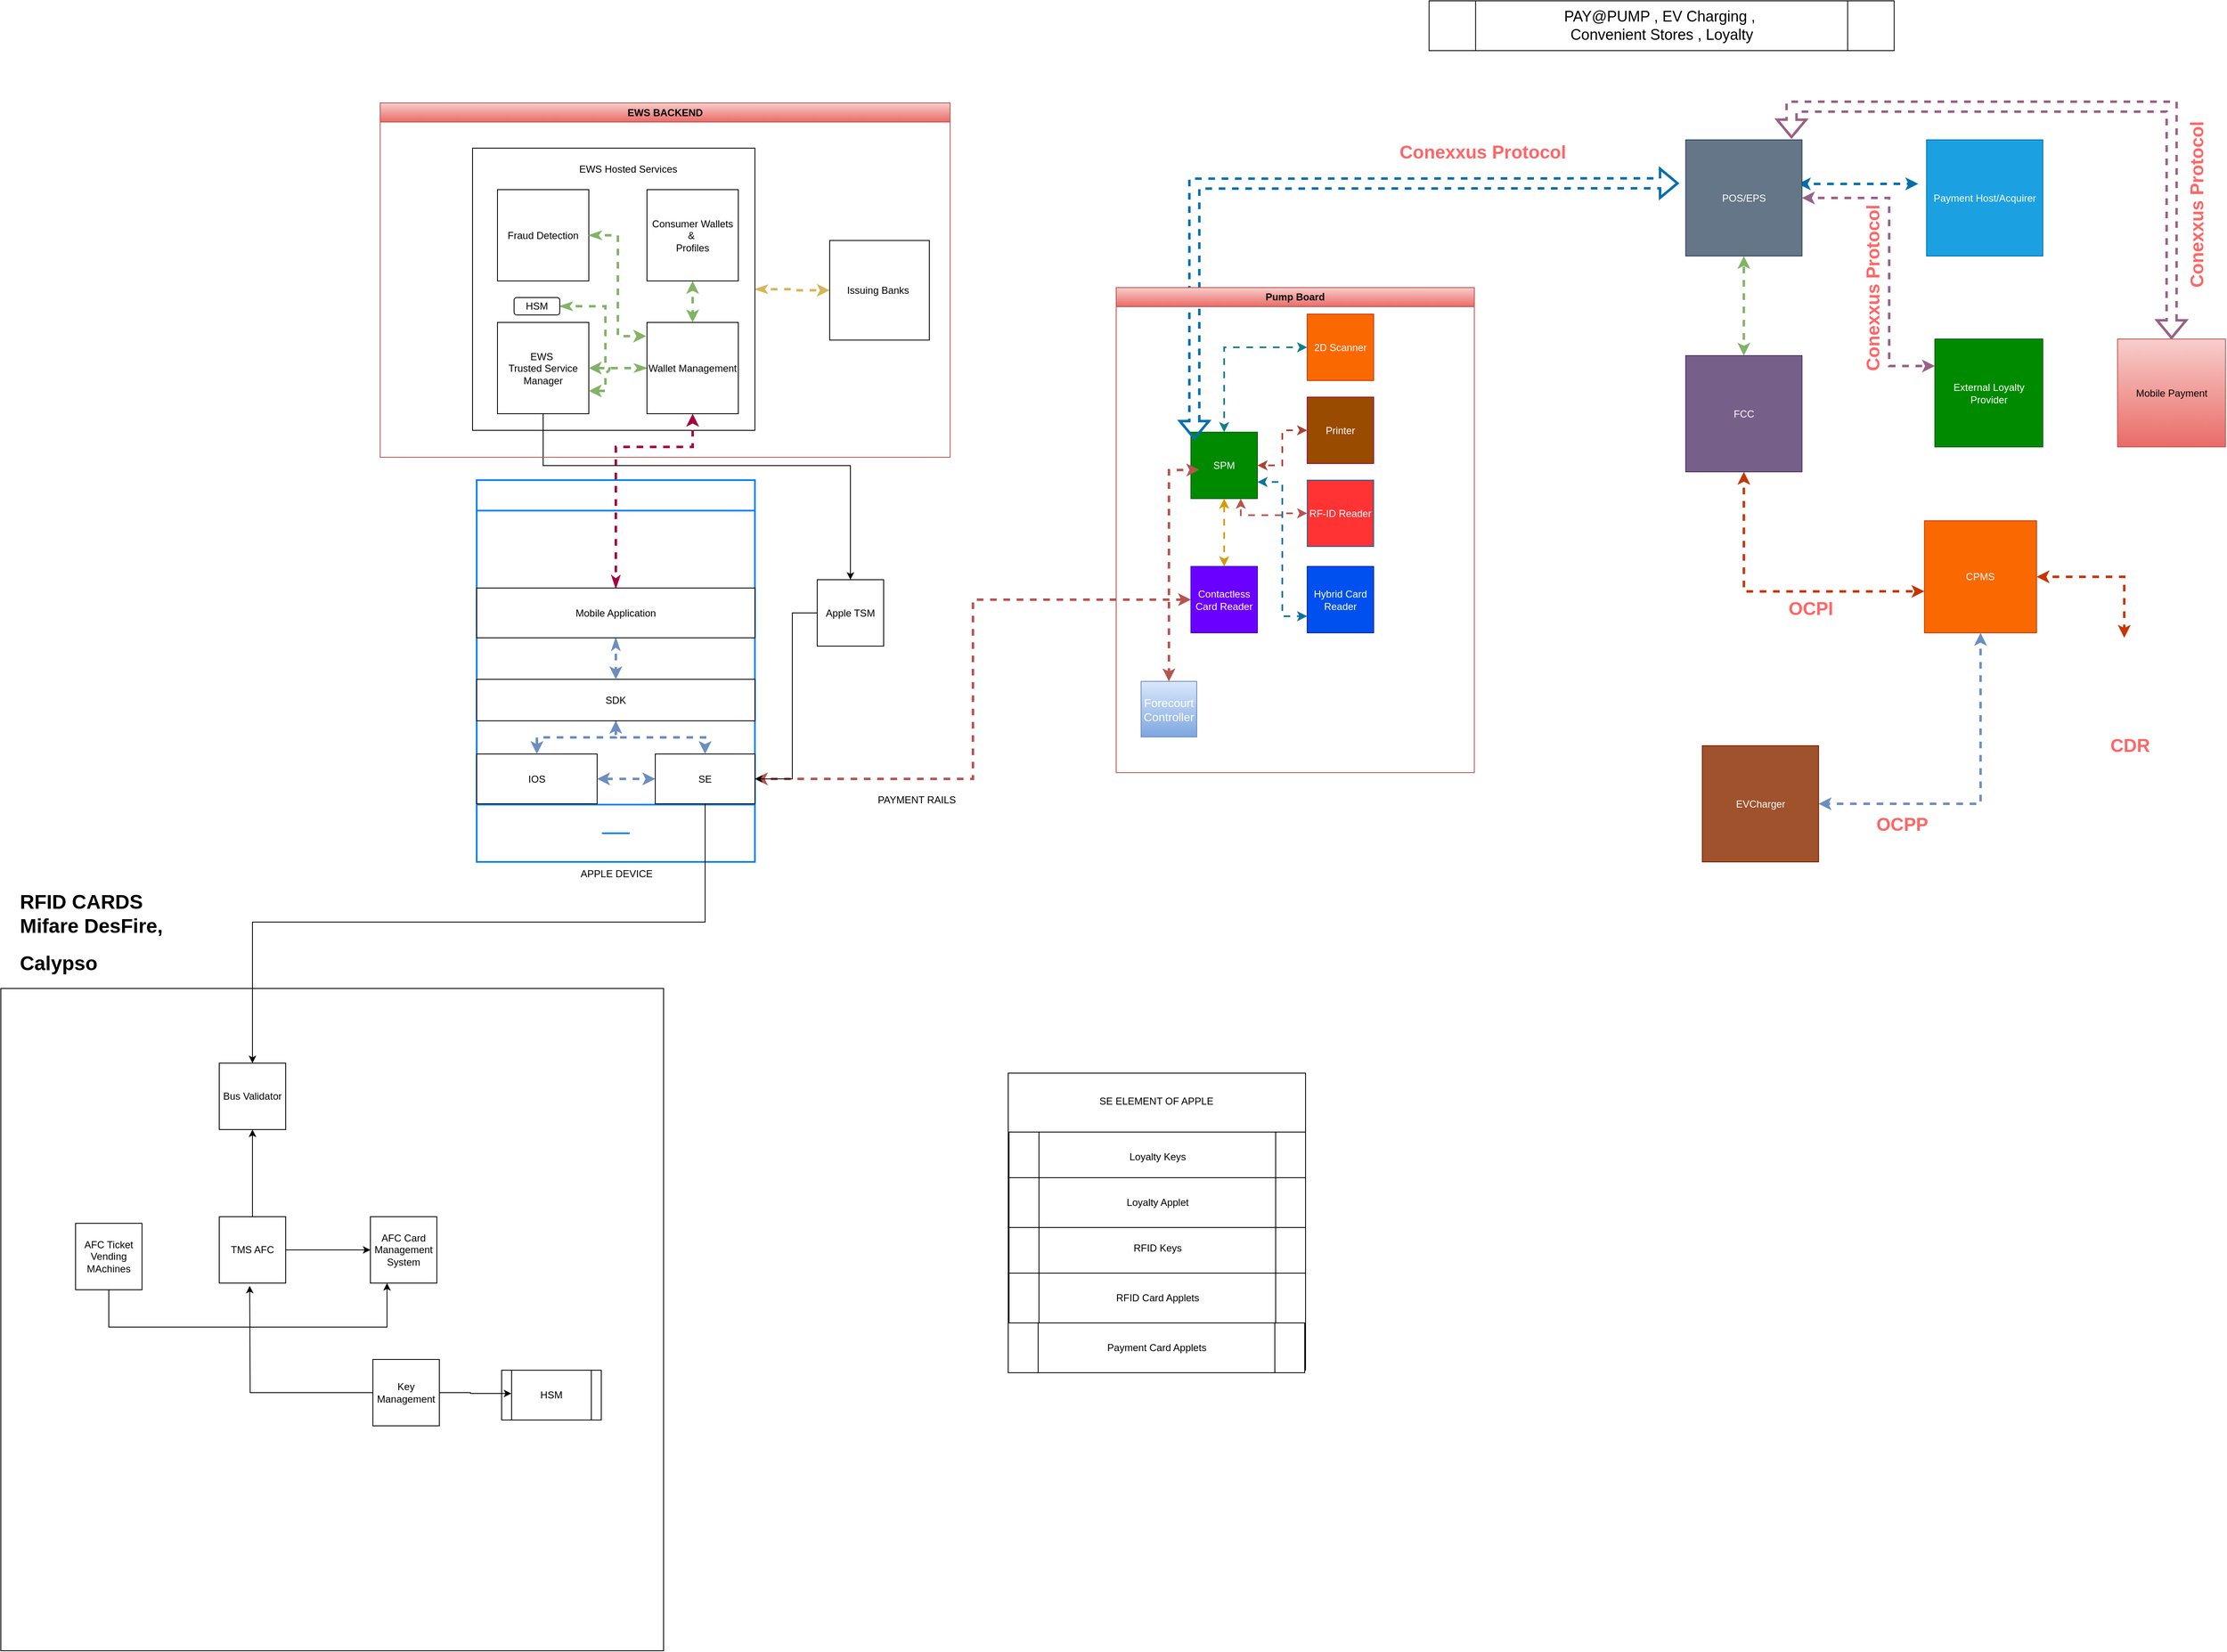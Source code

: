 <mxfile version="24.7.17">
  <diagram name="Page-1" id="b392NZ7xWNutharsrv_u">
    <mxGraphModel dx="4548" dy="1548" grid="0" gridSize="10" guides="1" tooltips="1" connect="1" arrows="1" fold="1" page="0" pageScale="1" pageWidth="850" pageHeight="1100" math="0" shadow="0">
      <root>
        <mxCell id="0" />
        <mxCell id="1" parent="0" />
        <mxCell id="jf5I7HkN9PbyXn5ZmQ9L-272" value="" style="whiteSpace=wrap;html=1;aspect=fixed;" vertex="1" parent="1">
          <mxGeometry x="-813" y="1490" width="798" height="798" as="geometry" />
        </mxCell>
        <mxCell id="jf5I7HkN9PbyXn5ZmQ9L-95" style="edgeStyle=orthogonalEdgeStyle;rounded=0;orthogonalLoop=1;jettySize=auto;html=1;entryX=0;entryY=0.75;entryDx=0;entryDy=0;fillColor=#b1ddf0;strokeColor=#10739e;exitX=1;exitY=0.75;exitDx=0;exitDy=0;startArrow=classic;startFill=1;strokeWidth=2;flowAnimation=1;" edge="1" parent="1" source="jf5I7HkN9PbyXn5ZmQ9L-96" target="jf5I7HkN9PbyXn5ZmQ9L-103">
          <mxGeometry relative="1" as="geometry" />
        </mxCell>
        <mxCell id="jf5I7HkN9PbyXn5ZmQ9L-96" value="SPM" style="whiteSpace=wrap;html=1;aspect=fixed;fillColor=#008a00;fontColor=#ffffff;strokeColor=#005700;" vertex="1" parent="1">
          <mxGeometry x="620" y="819.75" width="80" height="80" as="geometry" />
        </mxCell>
        <mxCell id="jf5I7HkN9PbyXn5ZmQ9L-97" style="edgeStyle=orthogonalEdgeStyle;rounded=0;orthogonalLoop=1;jettySize=auto;html=1;fillColor=#fad9d5;strokeColor=#ae4132;startArrow=classic;startFill=1;strokeWidth=2;flowAnimation=1;" edge="1" parent="1" source="jf5I7HkN9PbyXn5ZmQ9L-98" target="jf5I7HkN9PbyXn5ZmQ9L-96">
          <mxGeometry relative="1" as="geometry" />
        </mxCell>
        <mxCell id="jf5I7HkN9PbyXn5ZmQ9L-98" value="Printer" style="whiteSpace=wrap;html=1;aspect=fixed;fillColor=#994C00;strokeColor=#A50040;fontColor=#ffffff;" vertex="1" parent="1">
          <mxGeometry x="760" y="777.5" width="80" height="80" as="geometry" />
        </mxCell>
        <mxCell id="jf5I7HkN9PbyXn5ZmQ9L-99" style="edgeStyle=orthogonalEdgeStyle;rounded=0;orthogonalLoop=1;jettySize=auto;html=1;entryX=0.5;entryY=0;entryDx=0;entryDy=0;fillColor=#b0e3e6;strokeColor=#0e8088;strokeWidth=2;flowAnimation=1;startArrow=classic;startFill=1;" edge="1" parent="1" source="jf5I7HkN9PbyXn5ZmQ9L-100" target="jf5I7HkN9PbyXn5ZmQ9L-96">
          <mxGeometry relative="1" as="geometry" />
        </mxCell>
        <mxCell id="jf5I7HkN9PbyXn5ZmQ9L-100" value="&lt;font color=&quot;#ffffff&quot;&gt;2D Scanner&lt;/font&gt;" style="whiteSpace=wrap;html=1;aspect=fixed;fillColor=#fa6800;strokeColor=#C73500;fontColor=#000000;" vertex="1" parent="1">
          <mxGeometry x="760" y="677.5" width="80" height="80" as="geometry" />
        </mxCell>
        <mxCell id="jf5I7HkN9PbyXn5ZmQ9L-101" style="edgeStyle=orthogonalEdgeStyle;rounded=0;orthogonalLoop=1;jettySize=auto;html=1;entryX=0.75;entryY=1;entryDx=0;entryDy=0;fillColor=#f8cecc;strokeColor=#b85450;startArrow=classic;startFill=1;strokeWidth=2;flowAnimation=1;" edge="1" parent="1" source="jf5I7HkN9PbyXn5ZmQ9L-102" target="jf5I7HkN9PbyXn5ZmQ9L-96">
          <mxGeometry relative="1" as="geometry" />
        </mxCell>
        <mxCell id="jf5I7HkN9PbyXn5ZmQ9L-102" value="RF-ID Reader" style="whiteSpace=wrap;html=1;aspect=fixed;fillColor=#FF3333;strokeColor=#006EAF;fontColor=#ffffff;" vertex="1" parent="1">
          <mxGeometry x="760" y="877.5" width="80" height="80" as="geometry" />
        </mxCell>
        <mxCell id="jf5I7HkN9PbyXn5ZmQ9L-103" value="Hybrid Card Reader" style="whiteSpace=wrap;html=1;aspect=fixed;fillColor=#0050ef;strokeColor=#001DBC;fontColor=#ffffff;" vertex="1" parent="1">
          <mxGeometry x="760" y="981.5" width="80" height="80" as="geometry" />
        </mxCell>
        <mxCell id="jf5I7HkN9PbyXn5ZmQ9L-104" style="edgeStyle=orthogonalEdgeStyle;rounded=0;orthogonalLoop=1;jettySize=auto;html=1;entryX=0.5;entryY=1;entryDx=0;entryDy=0;fillColor=#ffe6cc;strokeColor=#d79b00;startArrow=classic;startFill=1;strokeWidth=2;flowAnimation=1;" edge="1" parent="1" source="jf5I7HkN9PbyXn5ZmQ9L-105" target="jf5I7HkN9PbyXn5ZmQ9L-96">
          <mxGeometry relative="1" as="geometry" />
        </mxCell>
        <mxCell id="jf5I7HkN9PbyXn5ZmQ9L-105" value="Contactless Card Reader" style="whiteSpace=wrap;html=1;aspect=fixed;fillColor=#6a00ff;strokeColor=#3700CC;fontColor=#ffffff;" vertex="1" parent="1">
          <mxGeometry x="620" y="981.5" width="80" height="80" as="geometry" />
        </mxCell>
        <mxCell id="jf5I7HkN9PbyXn5ZmQ9L-106" style="edgeStyle=orthogonalEdgeStyle;rounded=0;orthogonalLoop=1;jettySize=auto;html=1;entryX=0.051;entryY=0.114;entryDx=0;entryDy=0;entryPerimeter=0;fillColor=none;strokeColor=#006EAF;strokeWidth=3;flowAnimation=1;startArrow=classic;startFill=1;shape=flexArrow;" edge="1" parent="1" target="jf5I7HkN9PbyXn5ZmQ9L-96">
          <mxGeometry relative="1" as="geometry">
            <mxPoint x="1207.33" y="519.833" as="sourcePoint" />
          </mxGeometry>
        </mxCell>
        <mxCell id="jf5I7HkN9PbyXn5ZmQ9L-107" style="edgeStyle=orthogonalEdgeStyle;rounded=0;orthogonalLoop=1;jettySize=auto;html=1;exitX=0.965;exitY=0.379;exitDx=0;exitDy=0;exitPerimeter=0;fillColor=#1ba1e2;strokeColor=#006EAF;strokeWidth=3;flowAnimation=1;startArrow=classic;startFill=1;" edge="1" parent="1" source="jf5I7HkN9PbyXn5ZmQ9L-112">
          <mxGeometry relative="1" as="geometry">
            <mxPoint x="1495.75" y="520.5" as="targetPoint" />
          </mxGeometry>
        </mxCell>
        <mxCell id="jf5I7HkN9PbyXn5ZmQ9L-109" style="edgeStyle=orthogonalEdgeStyle;rounded=0;orthogonalLoop=1;jettySize=auto;html=1;entryX=0;entryY=0.75;entryDx=0;entryDy=0;strokeWidth=3;startArrow=classic;startFill=1;flowAnimation=1;shape=link;strokeColor=none;" edge="1" parent="1" source="jf5I7HkN9PbyXn5ZmQ9L-131" target="jf5I7HkN9PbyXn5ZmQ9L-115">
          <mxGeometry relative="1" as="geometry" />
        </mxCell>
        <mxCell id="jf5I7HkN9PbyXn5ZmQ9L-110" style="edgeStyle=orthogonalEdgeStyle;rounded=0;orthogonalLoop=1;jettySize=auto;html=1;entryX=0.5;entryY=0;entryDx=0;entryDy=0;startArrow=classic;startFill=1;strokeWidth=3;fillColor=none;gradientColor=#d5739d;strokeColor=#996185;flowAnimation=1;exitX=0.91;exitY=-0.013;exitDx=0;exitDy=0;exitPerimeter=0;shape=flexArrow;" edge="1" parent="1" source="jf5I7HkN9PbyXn5ZmQ9L-112" target="jf5I7HkN9PbyXn5ZmQ9L-128">
          <mxGeometry relative="1" as="geometry">
            <mxPoint x="1365.75" y="457.5" as="sourcePoint" />
            <Array as="points">
              <mxPoint x="1342.75" y="427.5" />
              <mxPoint x="1800.75" y="427.5" />
            </Array>
          </mxGeometry>
        </mxCell>
        <mxCell id="jf5I7HkN9PbyXn5ZmQ9L-111" style="edgeStyle=orthogonalEdgeStyle;rounded=0;orthogonalLoop=1;jettySize=auto;html=1;entryX=0;entryY=0.25;entryDx=0;entryDy=0;startArrow=classic;startFill=1;fillColor=#e6d0de;gradientColor=#d5739d;strokeColor=#996185;strokeWidth=3;flowAnimation=1;" edge="1" parent="1" source="jf5I7HkN9PbyXn5ZmQ9L-112" target="jf5I7HkN9PbyXn5ZmQ9L-115">
          <mxGeometry relative="1" as="geometry">
            <Array as="points">
              <mxPoint x="1460.75" y="537.5" />
              <mxPoint x="1460.75" y="740.5" />
            </Array>
          </mxGeometry>
        </mxCell>
        <mxCell id="jf5I7HkN9PbyXn5ZmQ9L-112" value="POS/EPS" style="whiteSpace=wrap;html=1;aspect=fixed;fillColor=#647687;fontColor=#ffffff;strokeColor=#314354;" vertex="1" parent="1">
          <mxGeometry x="1215.75" y="467.5" width="140" height="140" as="geometry" />
        </mxCell>
        <mxCell id="jf5I7HkN9PbyXn5ZmQ9L-113" value="&lt;b style=&quot;font-size: 22px;&quot;&gt;&lt;font style=&quot;font-size: 22px;&quot; color=&quot;#ff6666&quot;&gt;Conexxus Protocol&lt;/font&gt;&lt;/b&gt;" style="text;html=1;align=center;verticalAlign=middle;whiteSpace=wrap;rounded=0;fontSize=22;" vertex="1" parent="1">
          <mxGeometry x="837.25" y="467.5" width="268.5" height="30" as="geometry" />
        </mxCell>
        <mxCell id="jf5I7HkN9PbyXn5ZmQ9L-114" value="Payment Host/Acquirer" style="whiteSpace=wrap;html=1;aspect=fixed;fillColor=#1ba1e2;fontColor=#ffffff;strokeColor=#006EAF;" vertex="1" parent="1">
          <mxGeometry x="1505.75" y="467.5" width="140" height="140" as="geometry" />
        </mxCell>
        <mxCell id="jf5I7HkN9PbyXn5ZmQ9L-115" value="External Loyalty Provider" style="whiteSpace=wrap;html=1;aspect=fixed;fillColor=#008a00;fontColor=#ffffff;strokeColor=#005700;" vertex="1" parent="1">
          <mxGeometry x="1515.75" y="707.5" width="130" height="130" as="geometry" />
        </mxCell>
        <mxCell id="jf5I7HkN9PbyXn5ZmQ9L-116" style="edgeStyle=orthogonalEdgeStyle;rounded=0;orthogonalLoop=1;jettySize=auto;html=1;startArrow=classic;startFill=1;fillColor=#d5e8d4;strokeColor=#82b366;flowAnimation=1;strokeWidth=3;gradientColor=#97d077;" edge="1" parent="1" source="jf5I7HkN9PbyXn5ZmQ9L-117" target="jf5I7HkN9PbyXn5ZmQ9L-112">
          <mxGeometry relative="1" as="geometry" />
        </mxCell>
        <mxCell id="jf5I7HkN9PbyXn5ZmQ9L-117" value="FCC" style="whiteSpace=wrap;html=1;aspect=fixed;fillColor=#76608a;fontColor=#ffffff;strokeColor=#432D57;" vertex="1" parent="1">
          <mxGeometry x="1215.75" y="727.5" width="140" height="140" as="geometry" />
        </mxCell>
        <mxCell id="jf5I7HkN9PbyXn5ZmQ9L-118" style="edgeStyle=orthogonalEdgeStyle;rounded=0;orthogonalLoop=1;jettySize=auto;html=1;entryX=1;entryY=0.5;entryDx=0;entryDy=0;exitX=0.5;exitY=1;exitDx=0;exitDy=0;startArrow=classic;startFill=1;flowAnimation=1;strokeWidth=3;fillColor=#dae8fc;gradientColor=#7ea6e0;strokeColor=#6c8ebf;" edge="1" parent="1" source="jf5I7HkN9PbyXn5ZmQ9L-119" target="jf5I7HkN9PbyXn5ZmQ9L-125">
          <mxGeometry relative="1" as="geometry" />
        </mxCell>
        <mxCell id="jf5I7HkN9PbyXn5ZmQ9L-119" value="&lt;font color=&quot;#ffffff&quot;&gt;CPMS&lt;/font&gt;" style="whiteSpace=wrap;html=1;aspect=fixed;fillColor=#fa6800;fontColor=#000000;strokeColor=#C73500;" vertex="1" parent="1">
          <mxGeometry x="1503.25" y="926.5" width="135" height="135" as="geometry" />
        </mxCell>
        <mxCell id="jf5I7HkN9PbyXn5ZmQ9L-120" style="edgeStyle=orthogonalEdgeStyle;rounded=0;orthogonalLoop=1;jettySize=auto;html=1;entryX=-0.001;entryY=0.63;entryDx=0;entryDy=0;entryPerimeter=0;exitX=0.5;exitY=1;exitDx=0;exitDy=0;fillColor=#fa6800;strokeColor=#C73500;strokeWidth=3;startArrow=classic;startFill=1;flowAnimation=1;" edge="1" parent="1" source="jf5I7HkN9PbyXn5ZmQ9L-117" target="jf5I7HkN9PbyXn5ZmQ9L-119">
          <mxGeometry relative="1" as="geometry" />
        </mxCell>
        <mxCell id="jf5I7HkN9PbyXn5ZmQ9L-121" value="&lt;b style=&quot;font-size: 22px;&quot;&gt;&lt;font style=&quot;font-size: 22px;&quot; color=&quot;#ff6666&quot;&gt;OCPI&lt;/font&gt;&lt;/b&gt;" style="text;html=1;align=center;verticalAlign=middle;whiteSpace=wrap;rounded=0;fontSize=22;" vertex="1" parent="1">
          <mxGeometry x="1265.75" y="1017.5" width="201" height="30" as="geometry" />
        </mxCell>
        <mxCell id="jf5I7HkN9PbyXn5ZmQ9L-122" value="" style="shape=image;verticalLabelPosition=bottom;labelBackgroundColor=default;verticalAlign=top;aspect=fixed;imageAspect=0;image=https://cdn3d.iconscout.com/3d/premium/thumb/sql-3d-icon-download-in-png-blend-fbx-gltf-file-formats--database-storage-data-cloud-servers-programming-pack-website-development-icons-8000482.png?f=webp;" vertex="1" parent="1">
          <mxGeometry x="1695.75" y="1067.5" width="96" height="96" as="geometry" />
        </mxCell>
        <mxCell id="jf5I7HkN9PbyXn5ZmQ9L-123" style="edgeStyle=orthogonalEdgeStyle;rounded=0;orthogonalLoop=1;jettySize=auto;html=1;exitX=1;exitY=0.5;exitDx=0;exitDy=0;fillColor=#fa6800;strokeColor=#C73500;strokeWidth=3;startArrow=classic;startFill=1;flowAnimation=1;" edge="1" parent="1" source="jf5I7HkN9PbyXn5ZmQ9L-119" target="jf5I7HkN9PbyXn5ZmQ9L-122">
          <mxGeometry relative="1" as="geometry">
            <mxPoint x="1295.75" y="877.5" as="sourcePoint" />
            <mxPoint x="1512.75" y="1021.5" as="targetPoint" />
          </mxGeometry>
        </mxCell>
        <mxCell id="jf5I7HkN9PbyXn5ZmQ9L-124" value="&lt;b style=&quot;font-size: 22px;&quot;&gt;&lt;font style=&quot;font-size: 22px;&quot; color=&quot;#ff6666&quot;&gt;CDR&lt;/font&gt;&lt;/b&gt;" style="text;html=1;align=center;verticalAlign=middle;whiteSpace=wrap;rounded=0;fontSize=22;" vertex="1" parent="1">
          <mxGeometry x="1705.75" y="1177.5" width="90" height="40" as="geometry" />
        </mxCell>
        <mxCell id="jf5I7HkN9PbyXn5ZmQ9L-125" value="EVCharger" style="whiteSpace=wrap;html=1;aspect=fixed;fillColor=#a0522d;fontColor=#ffffff;strokeColor=#6D1F00;" vertex="1" parent="1">
          <mxGeometry x="1235.75" y="1197.5" width="140" height="140" as="geometry" />
        </mxCell>
        <mxCell id="jf5I7HkN9PbyXn5ZmQ9L-126" value="&lt;b style=&quot;font-size: 22px;&quot;&gt;&lt;font style=&quot;font-size: 22px;&quot; color=&quot;#ff6666&quot;&gt;OCPP&lt;/font&gt;&lt;/b&gt;" style="text;html=1;align=center;verticalAlign=middle;whiteSpace=wrap;rounded=0;fontSize=22;" vertex="1" parent="1">
          <mxGeometry x="1375.75" y="1277.5" width="201" height="30" as="geometry" />
        </mxCell>
        <mxCell id="jf5I7HkN9PbyXn5ZmQ9L-128" value="Mobile Payment" style="whiteSpace=wrap;html=1;aspect=fixed;fillColor=#f8cecc;strokeColor=#b85450;gradientColor=#ea6b66;" vertex="1" parent="1">
          <mxGeometry x="1735.75" y="707.5" width="130" height="130" as="geometry" />
        </mxCell>
        <mxCell id="jf5I7HkN9PbyXn5ZmQ9L-129" value="&lt;b style=&quot;font-size: 22px;&quot;&gt;&lt;font style=&quot;font-size: 22px;&quot; color=&quot;#ff6666&quot;&gt;Conexxus Protocol&lt;/font&gt;&lt;/b&gt;" style="text;html=1;align=center;verticalAlign=middle;whiteSpace=wrap;rounded=0;rotation=-90;fontSize=22;" vertex="1" parent="1">
          <mxGeometry x="1705.75" y="530.5" width="251" height="30" as="geometry" />
        </mxCell>
        <mxCell id="jf5I7HkN9PbyXn5ZmQ9L-130" value="" style="edgeStyle=orthogonalEdgeStyle;rounded=0;orthogonalLoop=1;jettySize=auto;html=1;entryX=0;entryY=0.75;entryDx=0;entryDy=0;strokeWidth=3;startArrow=classic;startFill=1;flowAnimation=1;shape=link;strokeColor=none;" edge="1" parent="1" source="jf5I7HkN9PbyXn5ZmQ9L-112" target="jf5I7HkN9PbyXn5ZmQ9L-131">
          <mxGeometry relative="1" as="geometry">
            <mxPoint x="1355.75" y="537.5" as="sourcePoint" />
            <mxPoint x="1515.75" y="805.5" as="targetPoint" />
          </mxGeometry>
        </mxCell>
        <mxCell id="jf5I7HkN9PbyXn5ZmQ9L-131" value="&lt;b style=&quot;font-size: 22px;&quot;&gt;&lt;font style=&quot;font-size: 22px;&quot; color=&quot;#ff6666&quot;&gt;Conexxus Protocol&lt;/font&gt;&lt;/b&gt;" style="text;html=1;align=center;verticalAlign=middle;whiteSpace=wrap;rounded=0;rotation=-90;fontSize=22;" vertex="1" parent="1">
          <mxGeometry x="1301.25" y="630.5" width="280" height="30" as="geometry" />
        </mxCell>
        <mxCell id="jf5I7HkN9PbyXn5ZmQ9L-134" value="Pump Board" style="swimlane;whiteSpace=wrap;html=1;fillColor=#f8cecc;gradientColor=#ea6b66;strokeColor=#b85450;" vertex="1" parent="1">
          <mxGeometry x="530" y="645.5" width="431.25" height="584.5" as="geometry" />
        </mxCell>
        <mxCell id="jf5I7HkN9PbyXn5ZmQ9L-135" style="edgeStyle=orthogonalEdgeStyle;rounded=0;orthogonalLoop=1;jettySize=auto;html=1;entryX=0.5;entryY=0;entryDx=0;entryDy=0;startArrow=classic;startFill=1;strokeWidth=2;flowAnimation=1;" edge="1" parent="jf5I7HkN9PbyXn5ZmQ9L-134" target="jf5I7HkN9PbyXn5ZmQ9L-137">
          <mxGeometry relative="1" as="geometry">
            <mxPoint x="218.769" y="140.0" as="sourcePoint" />
          </mxGeometry>
        </mxCell>
        <mxCell id="jf5I7HkN9PbyXn5ZmQ9L-141" value="&lt;font color=&quot;#ffffff&quot; style=&quot;font-size: 14px;&quot;&gt;Forecourt Controller&lt;/font&gt;" style="whiteSpace=wrap;html=1;aspect=fixed;fillColor=#dae8fc;gradientColor=#7ea6e0;strokeColor=#6c8ebf;" vertex="1" parent="jf5I7HkN9PbyXn5ZmQ9L-134">
          <mxGeometry x="30" y="474.5" width="67" height="67" as="geometry" />
        </mxCell>
        <mxCell id="jf5I7HkN9PbyXn5ZmQ9L-142" style="edgeStyle=orthogonalEdgeStyle;rounded=0;orthogonalLoop=1;jettySize=auto;html=1;entryX=0.5;entryY=0;entryDx=0;entryDy=0;startArrow=classic;startFill=1;strokeWidth=3;fillColor=#f8cecc;gradientColor=#ea6b66;strokeColor=#b85450;flowAnimation=1;" edge="1" parent="1" target="jf5I7HkN9PbyXn5ZmQ9L-141">
          <mxGeometry relative="1" as="geometry">
            <mxPoint x="630" y="865" as="sourcePoint" />
          </mxGeometry>
        </mxCell>
        <mxCell id="jf5I7HkN9PbyXn5ZmQ9L-148" value="&lt;span style=&quot;font-size: 18px;&quot;&gt;PAY@PUMP , EV Charging ,&amp;nbsp;&lt;/span&gt;&lt;div&gt;&lt;span style=&quot;font-size: 18px;&quot;&gt;Convenient Stores , Loyalty&lt;/span&gt;&lt;/div&gt;" style="shape=process;whiteSpace=wrap;html=1;backgroundOutline=1;" vertex="1" parent="1">
          <mxGeometry x="906.75" y="300" width="560" height="60" as="geometry" />
        </mxCell>
        <mxCell id="jf5I7HkN9PbyXn5ZmQ9L-207" style="edgeStyle=orthogonalEdgeStyle;rounded=0;orthogonalLoop=1;jettySize=auto;html=1;entryX=0;entryY=0.5;entryDx=0;entryDy=0;startArrow=classicThin;startFill=1;fillColor=#fff2cc;gradientColor=#ffd966;strokeColor=#d6b656;strokeWidth=3;flowAnimation=1;" edge="1" parent="1" source="jf5I7HkN9PbyXn5ZmQ9L-208" target="jf5I7HkN9PbyXn5ZmQ9L-221">
          <mxGeometry relative="1" as="geometry" />
        </mxCell>
        <mxCell id="jf5I7HkN9PbyXn5ZmQ9L-208" value="" style="whiteSpace=wrap;html=1;aspect=fixed;" vertex="1" parent="1">
          <mxGeometry x="-245" y="477.5" width="340" height="340" as="geometry" />
        </mxCell>
        <mxCell id="jf5I7HkN9PbyXn5ZmQ9L-209" value="APPLE DEVICE" style="html=1;verticalLabelPosition=bottom;align=center;labelBackgroundColor=#ffffff;verticalAlign=top;strokeWidth=2;strokeColor=#0080F0;shadow=0;dashed=0;shape=mxgraph.ios7.icons.smartphone;" vertex="1" parent="1">
          <mxGeometry x="-240" y="877.5" width="335" height="460" as="geometry" />
        </mxCell>
        <mxCell id="jf5I7HkN9PbyXn5ZmQ9L-210" value="IOS" style="rounded=0;whiteSpace=wrap;html=1;" vertex="1" parent="1">
          <mxGeometry x="-240" y="1207.5" width="145" height="60" as="geometry" />
        </mxCell>
        <mxCell id="jf5I7HkN9PbyXn5ZmQ9L-211" style="edgeStyle=orthogonalEdgeStyle;rounded=0;orthogonalLoop=1;jettySize=auto;html=1;startArrow=classic;startFill=1;flowAnimation=1;fillColor=#dae8fc;strokeColor=#6c8ebf;strokeWidth=3;" edge="1" parent="1" source="jf5I7HkN9PbyXn5ZmQ9L-212" target="jf5I7HkN9PbyXn5ZmQ9L-210">
          <mxGeometry relative="1" as="geometry" />
        </mxCell>
        <mxCell id="jf5I7HkN9PbyXn5ZmQ9L-232" style="edgeStyle=orthogonalEdgeStyle;rounded=0;orthogonalLoop=1;jettySize=auto;html=1;entryX=0;entryY=0.5;entryDx=0;entryDy=0;startArrow=classic;startFill=1;strokeWidth=3;fillColor=#f8cecc;strokeColor=#b85450;flowAnimation=1;" edge="1" parent="1" source="jf5I7HkN9PbyXn5ZmQ9L-212" target="jf5I7HkN9PbyXn5ZmQ9L-105">
          <mxGeometry relative="1" as="geometry" />
        </mxCell>
        <mxCell id="jf5I7HkN9PbyXn5ZmQ9L-237" style="edgeStyle=orthogonalEdgeStyle;rounded=0;orthogonalLoop=1;jettySize=auto;html=1;entryX=0.5;entryY=0;entryDx=0;entryDy=0;" edge="1" parent="1" source="jf5I7HkN9PbyXn5ZmQ9L-212" target="jf5I7HkN9PbyXn5ZmQ9L-236">
          <mxGeometry relative="1" as="geometry">
            <Array as="points">
              <mxPoint x="35" y="1410" />
              <mxPoint x="-510" y="1410" />
            </Array>
          </mxGeometry>
        </mxCell>
        <mxCell id="jf5I7HkN9PbyXn5ZmQ9L-212" value="SE" style="rounded=0;whiteSpace=wrap;html=1;" vertex="1" parent="1">
          <mxGeometry x="-25" y="1207.5" width="120" height="60" as="geometry" />
        </mxCell>
        <mxCell id="jf5I7HkN9PbyXn5ZmQ9L-213" style="edgeStyle=orthogonalEdgeStyle;rounded=0;orthogonalLoop=1;jettySize=auto;html=1;entryX=0.5;entryY=0;entryDx=0;entryDy=0;flowAnimation=1;fillColor=#dae8fc;strokeColor=#6c8ebf;strokeWidth=3;" edge="1" parent="1" source="jf5I7HkN9PbyXn5ZmQ9L-214" target="jf5I7HkN9PbyXn5ZmQ9L-212">
          <mxGeometry relative="1" as="geometry" />
        </mxCell>
        <mxCell id="jf5I7HkN9PbyXn5ZmQ9L-214" value="SDK" style="rounded=0;whiteSpace=wrap;html=1;" vertex="1" parent="1">
          <mxGeometry x="-240" y="1117.5" width="335" height="50" as="geometry" />
        </mxCell>
        <mxCell id="jf5I7HkN9PbyXn5ZmQ9L-215" style="edgeStyle=orthogonalEdgeStyle;rounded=0;orthogonalLoop=1;jettySize=auto;html=1;exitX=0.5;exitY=1;exitDx=0;exitDy=0;startArrow=classic;startFill=1;flowAnimation=1;strokeWidth=3;fillColor=#dae8fc;strokeColor=#6c8ebf;" edge="1" parent="1" source="jf5I7HkN9PbyXn5ZmQ9L-214" target="jf5I7HkN9PbyXn5ZmQ9L-210">
          <mxGeometry relative="1" as="geometry">
            <mxPoint x="-62" y="1187.5" as="sourcePoint" />
            <mxPoint x="45" y="1217.5" as="targetPoint" />
          </mxGeometry>
        </mxCell>
        <mxCell id="jf5I7HkN9PbyXn5ZmQ9L-216" style="edgeStyle=orthogonalEdgeStyle;rounded=0;orthogonalLoop=1;jettySize=auto;html=1;entryX=0.5;entryY=0;entryDx=0;entryDy=0;startArrow=classicThin;startFill=1;flowAnimation=1;fillColor=#dae8fc;strokeColor=#6c8ebf;strokeWidth=3;" edge="1" parent="1" source="jf5I7HkN9PbyXn5ZmQ9L-218" target="jf5I7HkN9PbyXn5ZmQ9L-214">
          <mxGeometry relative="1" as="geometry" />
        </mxCell>
        <mxCell id="jf5I7HkN9PbyXn5ZmQ9L-217" style="edgeStyle=orthogonalEdgeStyle;rounded=0;orthogonalLoop=1;jettySize=auto;html=1;entryX=0.5;entryY=1;entryDx=0;entryDy=0;startArrow=classicThin;startFill=1;flowAnimation=1;fillColor=#d80073;strokeColor=#A50040;strokeWidth=3;exitX=0.5;exitY=0.283;exitDx=0;exitDy=0;exitPerimeter=0;" edge="1" parent="1" source="jf5I7HkN9PbyXn5ZmQ9L-209" target="jf5I7HkN9PbyXn5ZmQ9L-223">
          <mxGeometry relative="1" as="geometry">
            <mxPoint x="20" y="1007.5" as="sourcePoint" />
          </mxGeometry>
        </mxCell>
        <mxCell id="jf5I7HkN9PbyXn5ZmQ9L-218" value="Mobile Application" style="rounded=0;whiteSpace=wrap;html=1;" vertex="1" parent="1">
          <mxGeometry x="-240" y="1007.5" width="335" height="60" as="geometry" />
        </mxCell>
        <mxCell id="jf5I7HkN9PbyXn5ZmQ9L-240" style="edgeStyle=orthogonalEdgeStyle;rounded=0;orthogonalLoop=1;jettySize=auto;html=1;entryX=0.5;entryY=0;entryDx=0;entryDy=0;" edge="1" parent="1" source="jf5I7HkN9PbyXn5ZmQ9L-219" target="jf5I7HkN9PbyXn5ZmQ9L-238">
          <mxGeometry relative="1" as="geometry">
            <Array as="points">
              <mxPoint x="-160" y="860" />
              <mxPoint x="210" y="860" />
            </Array>
          </mxGeometry>
        </mxCell>
        <mxCell id="jf5I7HkN9PbyXn5ZmQ9L-219" value="EWS&amp;nbsp;&lt;div&gt;Trusted Service Manager&lt;/div&gt;" style="whiteSpace=wrap;html=1;aspect=fixed;" vertex="1" parent="1">
          <mxGeometry x="-215" y="687.5" width="110" height="110" as="geometry" />
        </mxCell>
        <mxCell id="jf5I7HkN9PbyXn5ZmQ9L-221" value="Issuing Banks&amp;nbsp;" style="whiteSpace=wrap;html=1;aspect=fixed;" vertex="1" parent="1">
          <mxGeometry x="185" y="588.75" width="120" height="120" as="geometry" />
        </mxCell>
        <mxCell id="jf5I7HkN9PbyXn5ZmQ9L-222" style="edgeStyle=orthogonalEdgeStyle;rounded=0;orthogonalLoop=1;jettySize=auto;html=1;startArrow=classicThin;startFill=1;strokeWidth=3;flowAnimation=1;fillColor=#d5e8d4;strokeColor=#82b366;gradientColor=#97d077;" edge="1" parent="1" source="jf5I7HkN9PbyXn5ZmQ9L-223" target="jf5I7HkN9PbyXn5ZmQ9L-219">
          <mxGeometry relative="1" as="geometry" />
        </mxCell>
        <mxCell id="jf5I7HkN9PbyXn5ZmQ9L-223" value="Wallet Management" style="whiteSpace=wrap;html=1;aspect=fixed;" vertex="1" parent="1">
          <mxGeometry x="-35" y="687.5" width="110" height="110" as="geometry" />
        </mxCell>
        <mxCell id="jf5I7HkN9PbyXn5ZmQ9L-224" style="edgeStyle=orthogonalEdgeStyle;rounded=0;orthogonalLoop=1;jettySize=auto;html=1;entryX=0.5;entryY=0;entryDx=0;entryDy=0;startArrow=classic;startFill=1;fillColor=#d5e8d4;gradientColor=#97d077;strokeColor=#82b366;strokeWidth=3;flowAnimation=1;" edge="1" parent="1" source="jf5I7HkN9PbyXn5ZmQ9L-225" target="jf5I7HkN9PbyXn5ZmQ9L-223">
          <mxGeometry relative="1" as="geometry" />
        </mxCell>
        <mxCell id="jf5I7HkN9PbyXn5ZmQ9L-225" value="Consumer Wallets &amp;amp;&amp;nbsp;&lt;div&gt;Profiles&lt;/div&gt;" style="whiteSpace=wrap;html=1;aspect=fixed;" vertex="1" parent="1">
          <mxGeometry x="-35" y="527.5" width="110" height="110" as="geometry" />
        </mxCell>
        <mxCell id="jf5I7HkN9PbyXn5ZmQ9L-226" value="Fraud Detection" style="whiteSpace=wrap;html=1;aspect=fixed;" vertex="1" parent="1">
          <mxGeometry x="-215" y="527.5" width="110" height="110" as="geometry" />
        </mxCell>
        <mxCell id="jf5I7HkN9PbyXn5ZmQ9L-227" style="edgeStyle=orthogonalEdgeStyle;rounded=0;orthogonalLoop=1;jettySize=auto;html=1;entryX=-0.009;entryY=0.15;entryDx=0;entryDy=0;entryPerimeter=0;startArrow=classicThin;startFill=1;strokeWidth=3;fillColor=#d5e8d4;gradientColor=#97d077;strokeColor=#82b366;flowAnimation=1;" edge="1" parent="1" source="jf5I7HkN9PbyXn5ZmQ9L-226" target="jf5I7HkN9PbyXn5ZmQ9L-223">
          <mxGeometry relative="1" as="geometry" />
        </mxCell>
        <mxCell id="jf5I7HkN9PbyXn5ZmQ9L-228" value="EWS Hosted Services" style="text;html=1;align=center;verticalAlign=middle;whiteSpace=wrap;rounded=0;" vertex="1" parent="1">
          <mxGeometry x="-125" y="487.5" width="135" height="30" as="geometry" />
        </mxCell>
        <mxCell id="jf5I7HkN9PbyXn5ZmQ9L-230" style="edgeStyle=orthogonalEdgeStyle;rounded=0;orthogonalLoop=1;jettySize=auto;html=1;entryX=1;entryY=0.75;entryDx=0;entryDy=0;startArrow=classicThin;startFill=1;fillColor=#d5e8d4;gradientColor=#97d077;strokeColor=#82b366;flowAnimation=1;strokeWidth=3;jumpStyle=arc;" edge="1" parent="1" source="jf5I7HkN9PbyXn5ZmQ9L-231" target="jf5I7HkN9PbyXn5ZmQ9L-219">
          <mxGeometry relative="1" as="geometry">
            <Array as="points">
              <mxPoint x="-85" y="668.5" />
              <mxPoint x="-85" y="770.5" />
            </Array>
          </mxGeometry>
        </mxCell>
        <mxCell id="jf5I7HkN9PbyXn5ZmQ9L-231" value="HSM" style="rounded=1;whiteSpace=wrap;html=1;" vertex="1" parent="1">
          <mxGeometry x="-195" y="657.5" width="55" height="21" as="geometry" />
        </mxCell>
        <mxCell id="jf5I7HkN9PbyXn5ZmQ9L-233" value="EWS BACKEND" style="swimlane;whiteSpace=wrap;html=1;fillColor=#f8cecc;gradientColor=#ea6b66;strokeColor=#b85450;" vertex="1" parent="1">
          <mxGeometry x="-356.25" y="423" width="686.25" height="427" as="geometry" />
        </mxCell>
        <mxCell id="jf5I7HkN9PbyXn5ZmQ9L-234" style="edgeStyle=orthogonalEdgeStyle;rounded=0;orthogonalLoop=1;jettySize=auto;html=1;entryX=0.5;entryY=0;entryDx=0;entryDy=0;startArrow=classic;startFill=1;strokeWidth=2;flowAnimation=1;" edge="1" parent="jf5I7HkN9PbyXn5ZmQ9L-233">
          <mxGeometry relative="1" as="geometry">
            <mxPoint x="218.769" y="140.0" as="sourcePoint" />
          </mxGeometry>
        </mxCell>
        <mxCell id="jf5I7HkN9PbyXn5ZmQ9L-236" value="Bus Validator" style="whiteSpace=wrap;html=1;aspect=fixed;" vertex="1" parent="1">
          <mxGeometry x="-550" y="1580" width="80" height="80" as="geometry" />
        </mxCell>
        <mxCell id="jf5I7HkN9PbyXn5ZmQ9L-239" style="edgeStyle=orthogonalEdgeStyle;rounded=0;orthogonalLoop=1;jettySize=auto;html=1;entryX=1;entryY=0.5;entryDx=0;entryDy=0;" edge="1" parent="1" source="jf5I7HkN9PbyXn5ZmQ9L-238" target="jf5I7HkN9PbyXn5ZmQ9L-212">
          <mxGeometry relative="1" as="geometry">
            <Array as="points">
              <mxPoint x="140" y="1038" />
              <mxPoint x="140" y="1238" />
            </Array>
          </mxGeometry>
        </mxCell>
        <mxCell id="jf5I7HkN9PbyXn5ZmQ9L-238" value="Apple TSM" style="whiteSpace=wrap;html=1;aspect=fixed;" vertex="1" parent="1">
          <mxGeometry x="170" y="997.5" width="80" height="80" as="geometry" />
        </mxCell>
        <mxCell id="jf5I7HkN9PbyXn5ZmQ9L-241" value="PAYMENT RAILS" style="text;html=1;align=center;verticalAlign=middle;whiteSpace=wrap;rounded=0;" vertex="1" parent="1">
          <mxGeometry x="180" y="1247.5" width="220" height="30" as="geometry" />
        </mxCell>
        <mxCell id="jf5I7HkN9PbyXn5ZmQ9L-263" style="edgeStyle=orthogonalEdgeStyle;rounded=0;orthogonalLoop=1;jettySize=auto;html=1;entryX=0.5;entryY=1;entryDx=0;entryDy=0;" edge="1" parent="1" source="jf5I7HkN9PbyXn5ZmQ9L-262" target="jf5I7HkN9PbyXn5ZmQ9L-236">
          <mxGeometry relative="1" as="geometry" />
        </mxCell>
        <mxCell id="jf5I7HkN9PbyXn5ZmQ9L-265" style="edgeStyle=orthogonalEdgeStyle;rounded=0;orthogonalLoop=1;jettySize=auto;html=1;entryX=0;entryY=0.5;entryDx=0;entryDy=0;" edge="1" parent="1" source="jf5I7HkN9PbyXn5ZmQ9L-262" target="jf5I7HkN9PbyXn5ZmQ9L-264">
          <mxGeometry relative="1" as="geometry" />
        </mxCell>
        <mxCell id="jf5I7HkN9PbyXn5ZmQ9L-262" value="TMS AFC" style="whiteSpace=wrap;html=1;aspect=fixed;" vertex="1" parent="1">
          <mxGeometry x="-550" y="1765" width="80" height="80" as="geometry" />
        </mxCell>
        <mxCell id="jf5I7HkN9PbyXn5ZmQ9L-264" value="AFC Card Management System" style="whiteSpace=wrap;html=1;aspect=fixed;" vertex="1" parent="1">
          <mxGeometry x="-368" y="1765" width="80" height="80" as="geometry" />
        </mxCell>
        <mxCell id="jf5I7HkN9PbyXn5ZmQ9L-269" style="edgeStyle=orthogonalEdgeStyle;rounded=0;orthogonalLoop=1;jettySize=auto;html=1;" edge="1" parent="1" source="jf5I7HkN9PbyXn5ZmQ9L-266">
          <mxGeometry relative="1" as="geometry">
            <mxPoint x="-513.333" y="1848.333" as="targetPoint" />
          </mxGeometry>
        </mxCell>
        <mxCell id="jf5I7HkN9PbyXn5ZmQ9L-266" value="Key Management" style="whiteSpace=wrap;html=1;aspect=fixed;" vertex="1" parent="1">
          <mxGeometry x="-365" y="1937" width="80" height="80" as="geometry" />
        </mxCell>
        <mxCell id="jf5I7HkN9PbyXn5ZmQ9L-267" value="HSM" style="shape=process;whiteSpace=wrap;html=1;backgroundOutline=1;" vertex="1" parent="1">
          <mxGeometry x="-210" y="1950" width="120" height="60" as="geometry" />
        </mxCell>
        <mxCell id="jf5I7HkN9PbyXn5ZmQ9L-268" style="edgeStyle=orthogonalEdgeStyle;rounded=0;orthogonalLoop=1;jettySize=auto;html=1;entryX=0.097;entryY=0.467;entryDx=0;entryDy=0;entryPerimeter=0;" edge="1" parent="1" source="jf5I7HkN9PbyXn5ZmQ9L-266" target="jf5I7HkN9PbyXn5ZmQ9L-267">
          <mxGeometry relative="1" as="geometry" />
        </mxCell>
        <mxCell id="jf5I7HkN9PbyXn5ZmQ9L-271" style="edgeStyle=orthogonalEdgeStyle;rounded=0;orthogonalLoop=1;jettySize=auto;html=1;entryX=0.25;entryY=1;entryDx=0;entryDy=0;" edge="1" parent="1" source="jf5I7HkN9PbyXn5ZmQ9L-270" target="jf5I7HkN9PbyXn5ZmQ9L-264">
          <mxGeometry relative="1" as="geometry">
            <Array as="points">
              <mxPoint x="-683" y="1898" />
              <mxPoint x="-348" y="1898" />
            </Array>
          </mxGeometry>
        </mxCell>
        <mxCell id="jf5I7HkN9PbyXn5ZmQ9L-270" value="AFC Ticket Vending MAchines" style="whiteSpace=wrap;html=1;aspect=fixed;" vertex="1" parent="1">
          <mxGeometry x="-723" y="1773" width="80" height="80" as="geometry" />
        </mxCell>
        <mxCell id="jf5I7HkN9PbyXn5ZmQ9L-273" value="&lt;h1 style=&quot;margin-top: 0px;&quot;&gt;RFID CARDS Mifare DesFire,&lt;/h1&gt;&lt;h1 style=&quot;margin-top: 0px;&quot;&gt;Calypso&lt;/h1&gt;" style="text;html=1;whiteSpace=wrap;overflow=hidden;rounded=0;" vertex="1" parent="1">
          <mxGeometry x="-792" y="1365" width="202" height="120" as="geometry" />
        </mxCell>
        <mxCell id="jf5I7HkN9PbyXn5ZmQ9L-274" value="" style="whiteSpace=wrap;html=1;aspect=fixed;" vertex="1" parent="1">
          <mxGeometry x="400" y="1592" width="358" height="358" as="geometry" />
        </mxCell>
        <mxCell id="jf5I7HkN9PbyXn5ZmQ9L-275" value="Payment Card Applets" style="shape=process;whiteSpace=wrap;html=1;backgroundOutline=1;" vertex="1" parent="1">
          <mxGeometry x="400" y="1893" width="357" height="60" as="geometry" />
        </mxCell>
        <mxCell id="jf5I7HkN9PbyXn5ZmQ9L-276" value="RFID Card Applets" style="shape=process;whiteSpace=wrap;html=1;backgroundOutline=1;" vertex="1" parent="1">
          <mxGeometry x="401" y="1833" width="357" height="60" as="geometry" />
        </mxCell>
        <mxCell id="jf5I7HkN9PbyXn5ZmQ9L-277" value="RFID Keys" style="shape=process;whiteSpace=wrap;html=1;backgroundOutline=1;" vertex="1" parent="1">
          <mxGeometry x="401" y="1773" width="357" height="60" as="geometry" />
        </mxCell>
        <mxCell id="jf5I7HkN9PbyXn5ZmQ9L-278" value="Loyalty Keys" style="shape=process;whiteSpace=wrap;html=1;backgroundOutline=1;" vertex="1" parent="1">
          <mxGeometry x="401" y="1663" width="357" height="60" as="geometry" />
        </mxCell>
        <mxCell id="jf5I7HkN9PbyXn5ZmQ9L-279" value="Loyalty Applet" style="shape=process;whiteSpace=wrap;html=1;backgroundOutline=1;" vertex="1" parent="1">
          <mxGeometry x="401" y="1718" width="357" height="60" as="geometry" />
        </mxCell>
        <mxCell id="jf5I7HkN9PbyXn5ZmQ9L-281" value="SE ELEMENT OF APPLE" style="text;html=1;align=center;verticalAlign=middle;whiteSpace=wrap;rounded=0;" vertex="1" parent="1">
          <mxGeometry x="500" y="1611" width="157" height="30" as="geometry" />
        </mxCell>
      </root>
    </mxGraphModel>
  </diagram>
</mxfile>
